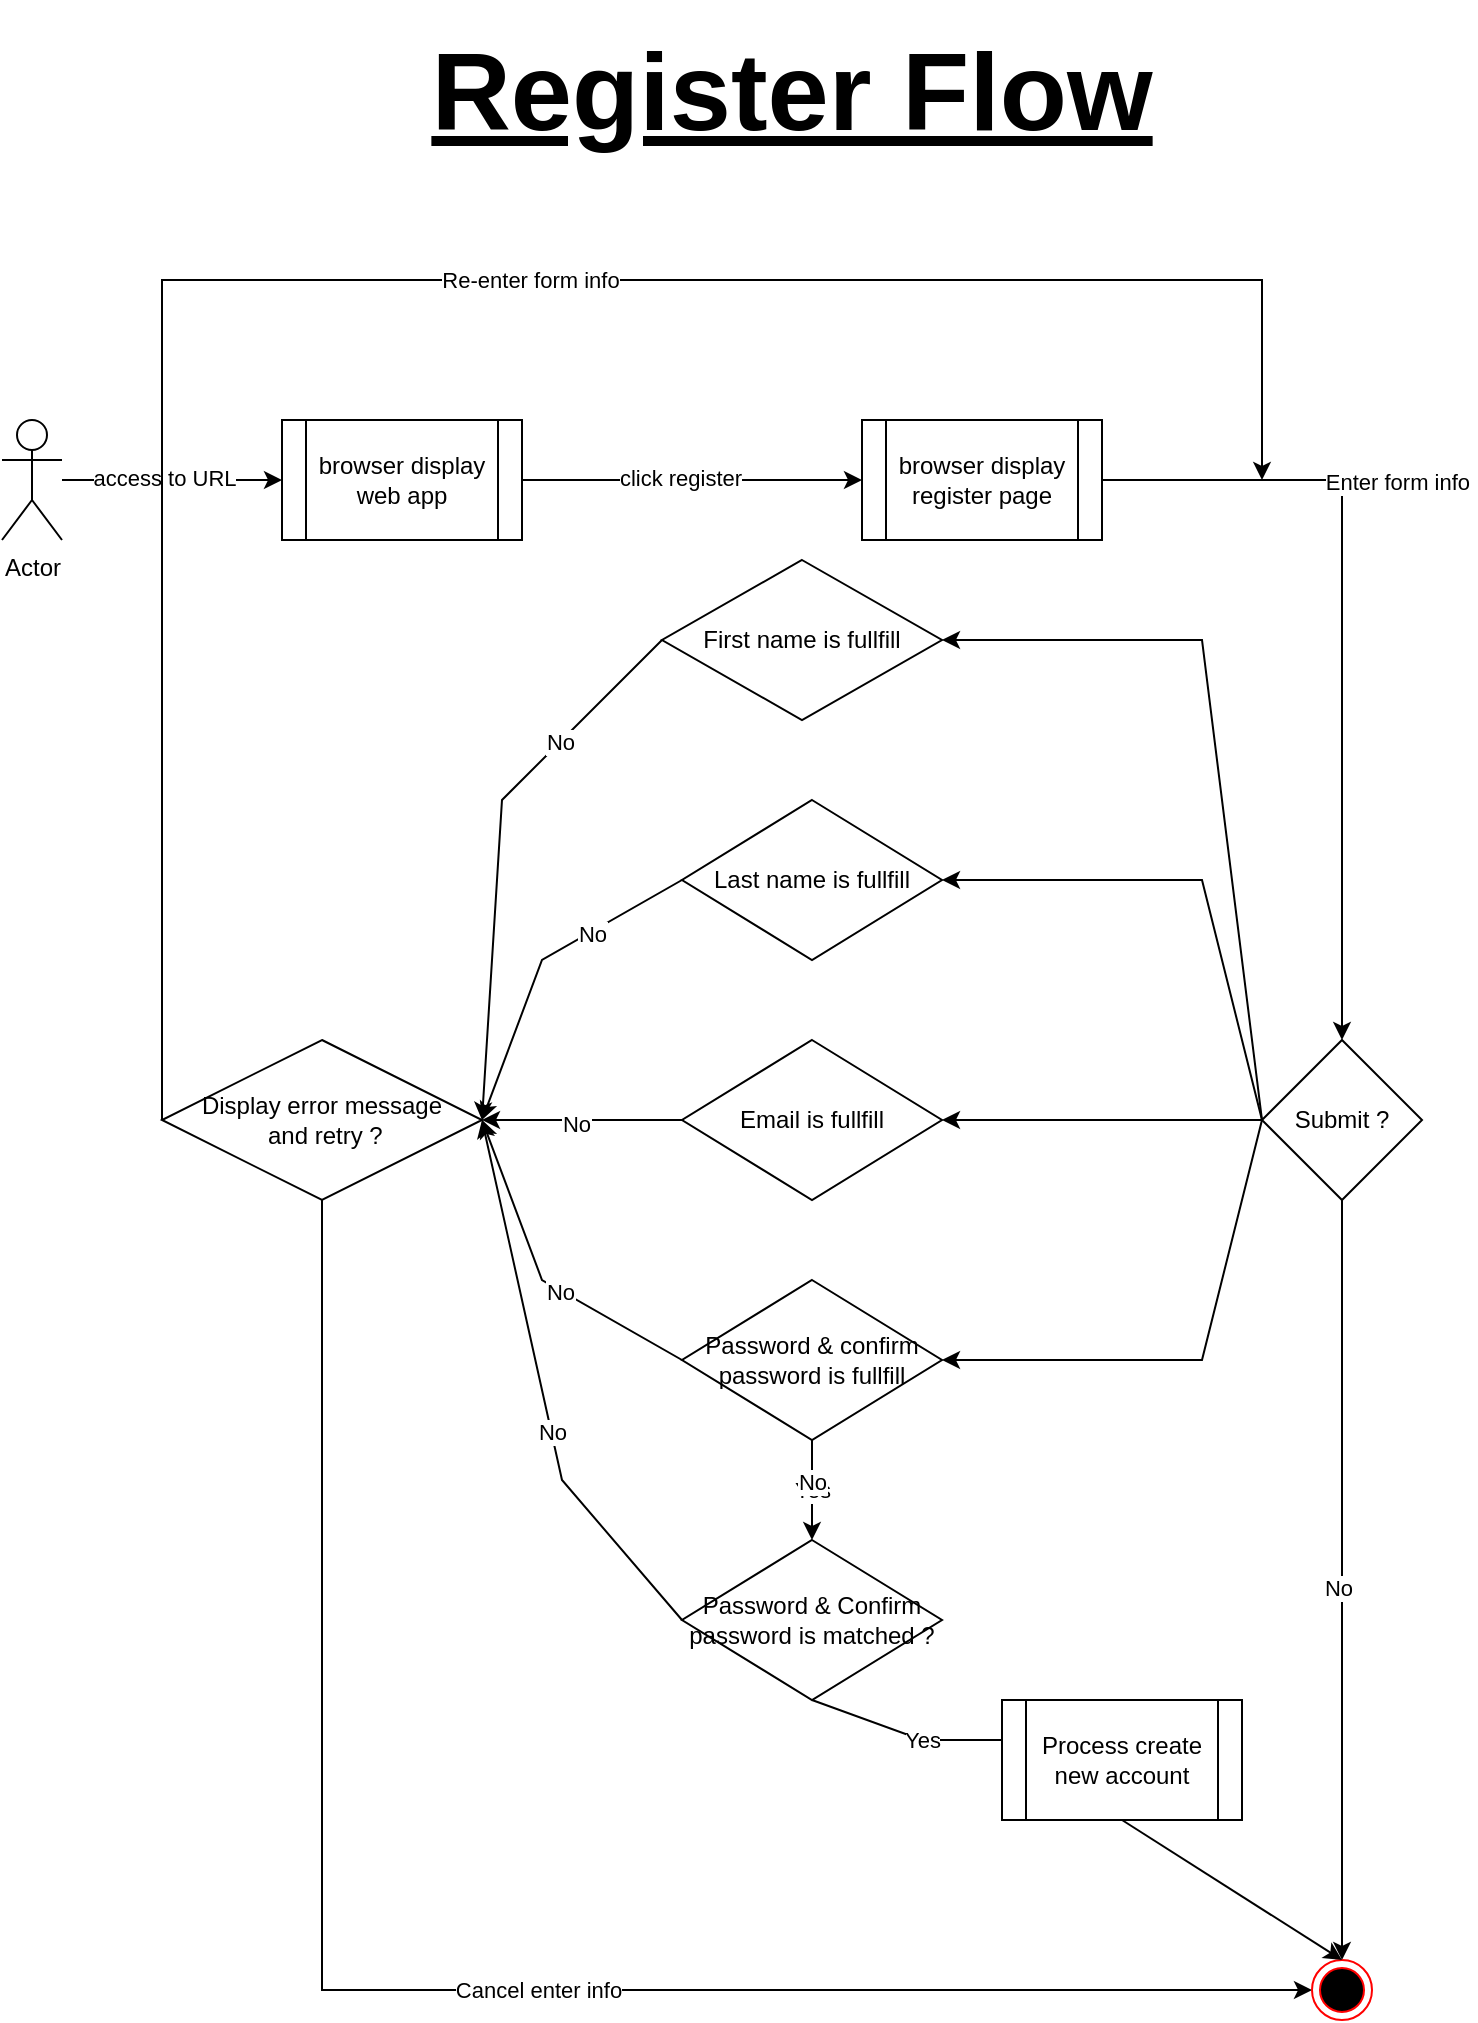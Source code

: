 <mxfile version="28.2.7">
  <diagram name="Page-1" id="OOX40toq2x_BOQt93heo">
    <mxGraphModel dx="1546" dy="866" grid="1" gridSize="10" guides="1" tooltips="1" connect="1" arrows="1" fold="1" page="1" pageScale="1" pageWidth="850" pageHeight="1100" math="0" shadow="0">
      <root>
        <mxCell id="0" />
        <mxCell id="1" parent="0" />
        <mxCell id="TGGjeGu5kXZOAXNkHodr-1" value="Actor" style="shape=umlActor;verticalLabelPosition=bottom;verticalAlign=top;html=1;outlineConnect=0;" parent="1" vertex="1">
          <mxGeometry x="50" y="290" width="30" height="60" as="geometry" />
        </mxCell>
        <mxCell id="TGGjeGu5kXZOAXNkHodr-4" value="" style="endArrow=classic;html=1;rounded=0;" parent="1" source="TGGjeGu5kXZOAXNkHodr-1" target="TGGjeGu5kXZOAXNkHodr-9" edge="1">
          <mxGeometry width="50" height="50" relative="1" as="geometry">
            <mxPoint x="70" y="370" as="sourcePoint" />
            <mxPoint x="270" y="320" as="targetPoint" />
          </mxGeometry>
        </mxCell>
        <mxCell id="TGGjeGu5kXZOAXNkHodr-5" value="access to URL" style="edgeLabel;html=1;align=center;verticalAlign=middle;resizable=0;points=[];" parent="TGGjeGu5kXZOAXNkHodr-4" vertex="1" connectable="0">
          <mxGeometry x="-0.07" y="1" relative="1" as="geometry">
            <mxPoint as="offset" />
          </mxGeometry>
        </mxCell>
        <mxCell id="TGGjeGu5kXZOAXNkHodr-6" value="" style="endArrow=classic;html=1;rounded=0;entryX=0;entryY=0.5;entryDx=0;entryDy=0;exitX=1;exitY=0.5;exitDx=0;exitDy=0;" parent="1" source="TGGjeGu5kXZOAXNkHodr-9" target="TGGjeGu5kXZOAXNkHodr-10" edge="1">
          <mxGeometry width="50" height="50" relative="1" as="geometry">
            <mxPoint x="470" y="322" as="sourcePoint" />
            <mxPoint x="510" y="320" as="targetPoint" />
          </mxGeometry>
        </mxCell>
        <mxCell id="TGGjeGu5kXZOAXNkHodr-7" value="click register" style="edgeLabel;html=1;align=center;verticalAlign=middle;resizable=0;points=[];" parent="TGGjeGu5kXZOAXNkHodr-6" vertex="1" connectable="0">
          <mxGeometry x="-0.07" y="1" relative="1" as="geometry">
            <mxPoint as="offset" />
          </mxGeometry>
        </mxCell>
        <mxCell id="TGGjeGu5kXZOAXNkHodr-9" value="browser display web app" style="shape=process;whiteSpace=wrap;html=1;backgroundOutline=1;" parent="1" vertex="1">
          <mxGeometry x="190" y="290" width="120" height="60" as="geometry" />
        </mxCell>
        <mxCell id="TGGjeGu5kXZOAXNkHodr-10" value="browser display register page" style="shape=process;whiteSpace=wrap;html=1;backgroundOutline=1;" parent="1" vertex="1">
          <mxGeometry x="480" y="290" width="120" height="60" as="geometry" />
        </mxCell>
        <mxCell id="TGGjeGu5kXZOAXNkHodr-11" value="Submit ?" style="rhombus;whiteSpace=wrap;html=1;" parent="1" vertex="1">
          <mxGeometry x="680" y="600" width="80" height="80" as="geometry" />
        </mxCell>
        <mxCell id="TGGjeGu5kXZOAXNkHodr-12" value="" style="endArrow=classic;html=1;rounded=0;exitX=1;exitY=0.5;exitDx=0;exitDy=0;" parent="1" source="TGGjeGu5kXZOAXNkHodr-10" target="TGGjeGu5kXZOAXNkHodr-11" edge="1">
          <mxGeometry width="50" height="50" relative="1" as="geometry">
            <mxPoint x="520" y="440" as="sourcePoint" />
            <mxPoint x="570" y="390" as="targetPoint" />
            <Array as="points">
              <mxPoint x="720" y="320" />
            </Array>
          </mxGeometry>
        </mxCell>
        <mxCell id="TGGjeGu5kXZOAXNkHodr-13" value="Enter form info&amp;nbsp;" style="edgeLabel;html=1;align=center;verticalAlign=middle;resizable=0;points=[];" parent="TGGjeGu5kXZOAXNkHodr-12" vertex="1" connectable="0">
          <mxGeometry x="-0.363" y="-2" relative="1" as="geometry">
            <mxPoint x="31" y="-7" as="offset" />
          </mxGeometry>
        </mxCell>
        <mxCell id="TGGjeGu5kXZOAXNkHodr-16" value="" style="endArrow=classic;html=1;rounded=0;exitX=0.5;exitY=1;exitDx=0;exitDy=0;entryX=0.5;entryY=0;entryDx=0;entryDy=0;" parent="1" source="TGGjeGu5kXZOAXNkHodr-11" target="TGGjeGu5kXZOAXNkHodr-54" edge="1">
          <mxGeometry width="50" height="50" relative="1" as="geometry">
            <mxPoint x="550" y="710" as="sourcePoint" />
            <mxPoint x="720" y="950" as="targetPoint" />
          </mxGeometry>
        </mxCell>
        <mxCell id="TGGjeGu5kXZOAXNkHodr-17" value="No" style="edgeLabel;html=1;align=center;verticalAlign=middle;resizable=0;points=[];" parent="TGGjeGu5kXZOAXNkHodr-16" vertex="1" connectable="0">
          <mxGeometry x="0.018" y="-2" relative="1" as="geometry">
            <mxPoint as="offset" />
          </mxGeometry>
        </mxCell>
        <mxCell id="TGGjeGu5kXZOAXNkHodr-18" value="Email is fullfill" style="rhombus;whiteSpace=wrap;html=1;" parent="1" vertex="1">
          <mxGeometry x="390" y="600" width="130" height="80" as="geometry" />
        </mxCell>
        <mxCell id="TGGjeGu5kXZOAXNkHodr-19" value="" style="endArrow=classic;html=1;rounded=0;exitX=0;exitY=0.5;exitDx=0;exitDy=0;entryX=1;entryY=0.5;entryDx=0;entryDy=0;" parent="1" source="TGGjeGu5kXZOAXNkHodr-11" target="TGGjeGu5kXZOAXNkHodr-18" edge="1">
          <mxGeometry width="50" height="50" relative="1" as="geometry">
            <mxPoint x="520" y="600" as="sourcePoint" />
            <mxPoint x="570" y="550" as="targetPoint" />
            <Array as="points">
              <mxPoint x="650" y="640" />
            </Array>
          </mxGeometry>
        </mxCell>
        <mxCell id="TGGjeGu5kXZOAXNkHodr-20" value="Last name is fullfill" style="rhombus;whiteSpace=wrap;html=1;" parent="1" vertex="1">
          <mxGeometry x="390" y="480" width="130" height="80" as="geometry" />
        </mxCell>
        <mxCell id="TGGjeGu5kXZOAXNkHodr-21" value="First name is fullfill" style="rhombus;whiteSpace=wrap;html=1;" parent="1" vertex="1">
          <mxGeometry x="380" y="360" width="140" height="80" as="geometry" />
        </mxCell>
        <mxCell id="TGGjeGu5kXZOAXNkHodr-22" value="Password &amp;amp; confirm password is fullfill" style="rhombus;whiteSpace=wrap;html=1;" parent="1" vertex="1">
          <mxGeometry x="390" y="720" width="130" height="80" as="geometry" />
        </mxCell>
        <mxCell id="TGGjeGu5kXZOAXNkHodr-23" value="" style="endArrow=classic;html=1;rounded=0;exitX=0;exitY=0.5;exitDx=0;exitDy=0;entryX=1;entryY=0.5;entryDx=0;entryDy=0;" parent="1" source="TGGjeGu5kXZOAXNkHodr-11" target="TGGjeGu5kXZOAXNkHodr-22" edge="1">
          <mxGeometry width="50" height="50" relative="1" as="geometry">
            <mxPoint x="730" y="650" as="sourcePoint" />
            <mxPoint x="600" y="810" as="targetPoint" />
            <Array as="points">
              <mxPoint x="650" y="760" />
            </Array>
          </mxGeometry>
        </mxCell>
        <mxCell id="TGGjeGu5kXZOAXNkHodr-24" value="" style="endArrow=classic;html=1;rounded=0;exitX=0;exitY=0.5;exitDx=0;exitDy=0;" parent="1" source="TGGjeGu5kXZOAXNkHodr-11" target="TGGjeGu5kXZOAXNkHodr-20" edge="1">
          <mxGeometry width="50" height="50" relative="1" as="geometry">
            <mxPoint x="650" y="480" as="sourcePoint" />
            <mxPoint x="520" y="520" as="targetPoint" />
            <Array as="points">
              <mxPoint x="650" y="520" />
            </Array>
          </mxGeometry>
        </mxCell>
        <mxCell id="TGGjeGu5kXZOAXNkHodr-25" value="" style="endArrow=classic;html=1;rounded=0;exitX=0;exitY=0.5;exitDx=0;exitDy=0;entryX=1;entryY=0.5;entryDx=0;entryDy=0;" parent="1" source="TGGjeGu5kXZOAXNkHodr-11" target="TGGjeGu5kXZOAXNkHodr-21" edge="1">
          <mxGeometry width="50" height="50" relative="1" as="geometry">
            <mxPoint x="700" y="480" as="sourcePoint" />
            <mxPoint x="570" y="640" as="targetPoint" />
            <Array as="points">
              <mxPoint x="650" y="400" />
            </Array>
          </mxGeometry>
        </mxCell>
        <mxCell id="TGGjeGu5kXZOAXNkHodr-29" value="Password &amp;amp; Confirm password is matched ?" style="rhombus;whiteSpace=wrap;html=1;" parent="1" vertex="1">
          <mxGeometry x="390" y="850" width="130" height="80" as="geometry" />
        </mxCell>
        <mxCell id="TGGjeGu5kXZOAXNkHodr-30" value="Display error message&lt;br&gt;&amp;nbsp;and retry ?" style="rhombus;whiteSpace=wrap;html=1;" parent="1" vertex="1">
          <mxGeometry x="130" y="600" width="160" height="80" as="geometry" />
        </mxCell>
        <mxCell id="TGGjeGu5kXZOAXNkHodr-31" value="" style="endArrow=classic;html=1;rounded=0;exitX=0;exitY=0.5;exitDx=0;exitDy=0;entryX=1;entryY=0.5;entryDx=0;entryDy=0;" parent="1" source="TGGjeGu5kXZOAXNkHodr-21" target="TGGjeGu5kXZOAXNkHodr-30" edge="1">
          <mxGeometry width="50" height="50" relative="1" as="geometry">
            <mxPoint x="40" y="710" as="sourcePoint" />
            <mxPoint x="-120" y="710" as="targetPoint" />
            <Array as="points">
              <mxPoint x="300" y="480" />
            </Array>
          </mxGeometry>
        </mxCell>
        <mxCell id="TGGjeGu5kXZOAXNkHodr-37" value="No" style="edgeLabel;html=1;align=center;verticalAlign=middle;resizable=0;points=[];" parent="TGGjeGu5kXZOAXNkHodr-31" vertex="1" connectable="0">
          <mxGeometry x="-0.473" relative="1" as="geometry">
            <mxPoint as="offset" />
          </mxGeometry>
        </mxCell>
        <mxCell id="TGGjeGu5kXZOAXNkHodr-32" value="" style="endArrow=classic;html=1;rounded=0;exitX=0;exitY=0.5;exitDx=0;exitDy=0;entryX=1;entryY=0.5;entryDx=0;entryDy=0;" parent="1" source="TGGjeGu5kXZOAXNkHodr-22" target="TGGjeGu5kXZOAXNkHodr-30" edge="1">
          <mxGeometry width="50" height="50" relative="1" as="geometry">
            <mxPoint x="320" y="760" as="sourcePoint" />
            <mxPoint x="160" y="880" as="targetPoint" />
            <Array as="points">
              <mxPoint x="320" y="720" />
            </Array>
          </mxGeometry>
        </mxCell>
        <mxCell id="TGGjeGu5kXZOAXNkHodr-40" value="No" style="edgeLabel;html=1;align=center;verticalAlign=middle;resizable=0;points=[];" parent="TGGjeGu5kXZOAXNkHodr-32" vertex="1" connectable="0">
          <mxGeometry x="-0.155" relative="1" as="geometry">
            <mxPoint as="offset" />
          </mxGeometry>
        </mxCell>
        <mxCell id="TGGjeGu5kXZOAXNkHodr-33" value="" style="endArrow=classic;html=1;rounded=0;exitX=0;exitY=0.5;exitDx=0;exitDy=0;entryX=1;entryY=0.5;entryDx=0;entryDy=0;" parent="1" source="TGGjeGu5kXZOAXNkHodr-18" target="TGGjeGu5kXZOAXNkHodr-30" edge="1">
          <mxGeometry width="50" height="50" relative="1" as="geometry">
            <mxPoint x="230" y="890" as="sourcePoint" />
            <mxPoint x="70" y="770" as="targetPoint" />
            <Array as="points" />
          </mxGeometry>
        </mxCell>
        <mxCell id="TGGjeGu5kXZOAXNkHodr-39" value="No" style="edgeLabel;html=1;align=center;verticalAlign=middle;resizable=0;points=[];" parent="TGGjeGu5kXZOAXNkHodr-33" vertex="1" connectable="0">
          <mxGeometry x="0.056" y="2" relative="1" as="geometry">
            <mxPoint as="offset" />
          </mxGeometry>
        </mxCell>
        <mxCell id="TGGjeGu5kXZOAXNkHodr-34" value="" style="endArrow=classic;html=1;rounded=0;exitX=0;exitY=0.5;exitDx=0;exitDy=0;" parent="1" source="TGGjeGu5kXZOAXNkHodr-20" edge="1">
          <mxGeometry width="50" height="50" relative="1" as="geometry">
            <mxPoint x="40" y="710" as="sourcePoint" />
            <mxPoint x="290" y="640" as="targetPoint" />
            <Array as="points">
              <mxPoint x="320" y="560" />
            </Array>
          </mxGeometry>
        </mxCell>
        <mxCell id="TGGjeGu5kXZOAXNkHodr-38" value="No" style="edgeLabel;html=1;align=center;verticalAlign=middle;resizable=0;points=[];" parent="TGGjeGu5kXZOAXNkHodr-34" vertex="1" connectable="0">
          <mxGeometry x="-0.37" y="1" relative="1" as="geometry">
            <mxPoint as="offset" />
          </mxGeometry>
        </mxCell>
        <mxCell id="TGGjeGu5kXZOAXNkHodr-42" value="" style="endArrow=classic;html=1;rounded=0;exitX=0;exitY=0.5;exitDx=0;exitDy=0;" parent="1" source="TGGjeGu5kXZOAXNkHodr-30" edge="1">
          <mxGeometry width="50" height="50" relative="1" as="geometry">
            <mxPoint x="-80" y="530" as="sourcePoint" />
            <mxPoint x="680" y="320" as="targetPoint" />
            <Array as="points">
              <mxPoint x="130" y="220" />
              <mxPoint x="680" y="220" />
            </Array>
          </mxGeometry>
        </mxCell>
        <mxCell id="TGGjeGu5kXZOAXNkHodr-43" value="Re-enter form info" style="edgeLabel;html=1;align=center;verticalAlign=middle;resizable=0;points=[];" parent="TGGjeGu5kXZOAXNkHodr-42" vertex="1" connectable="0">
          <mxGeometry x="0.129" relative="1" as="geometry">
            <mxPoint as="offset" />
          </mxGeometry>
        </mxCell>
        <mxCell id="TGGjeGu5kXZOAXNkHodr-44" value="" style="endArrow=classic;html=1;rounded=0;exitX=0.5;exitY=1;exitDx=0;exitDy=0;entryX=0;entryY=0.5;entryDx=0;entryDy=0;" parent="1" source="TGGjeGu5kXZOAXNkHodr-30" target="TGGjeGu5kXZOAXNkHodr-54" edge="1">
          <mxGeometry width="50" height="50" relative="1" as="geometry">
            <mxPoint x="120" y="940" as="sourcePoint" />
            <mxPoint x="705" y="965" as="targetPoint" />
            <Array as="points">
              <mxPoint x="210" y="1075" />
            </Array>
          </mxGeometry>
        </mxCell>
        <mxCell id="TGGjeGu5kXZOAXNkHodr-45" value="Cancel enter info" style="edgeLabel;html=1;align=center;verticalAlign=middle;resizable=0;points=[];" parent="TGGjeGu5kXZOAXNkHodr-44" vertex="1" connectable="0">
          <mxGeometry x="0.129" relative="1" as="geometry">
            <mxPoint as="offset" />
          </mxGeometry>
        </mxCell>
        <mxCell id="TGGjeGu5kXZOAXNkHodr-46" value="Register Flow" style="text;html=1;whiteSpace=wrap;strokeColor=none;fillColor=none;align=center;verticalAlign=middle;rounded=0;fontSize=55;fontStyle=5" parent="1" vertex="1">
          <mxGeometry x="140" y="80" width="610" height="90" as="geometry" />
        </mxCell>
        <mxCell id="TGGjeGu5kXZOAXNkHodr-47" value="" style="endArrow=classic;html=1;rounded=0;exitX=0;exitY=0.5;exitDx=0;exitDy=0;" parent="1" source="TGGjeGu5kXZOAXNkHodr-29" edge="1">
          <mxGeometry width="50" height="50" relative="1" as="geometry">
            <mxPoint x="440" y="850" as="sourcePoint" />
            <mxPoint x="290" y="640" as="targetPoint" />
            <Array as="points">
              <mxPoint x="330" y="820" />
            </Array>
          </mxGeometry>
        </mxCell>
        <mxCell id="TGGjeGu5kXZOAXNkHodr-48" value="No" style="edgeLabel;html=1;align=center;verticalAlign=middle;resizable=0;points=[];" parent="TGGjeGu5kXZOAXNkHodr-47" vertex="1" connectable="0">
          <mxGeometry x="-0.155" relative="1" as="geometry">
            <mxPoint as="offset" />
          </mxGeometry>
        </mxCell>
        <mxCell id="TGGjeGu5kXZOAXNkHodr-49" value="Yes" style="endArrow=classic;html=1;rounded=0;exitX=0.5;exitY=1;exitDx=0;exitDy=0;entryX=0.5;entryY=0;entryDx=0;entryDy=0;" parent="1" source="TGGjeGu5kXZOAXNkHodr-22" target="TGGjeGu5kXZOAXNkHodr-29" edge="1">
          <mxGeometry width="50" height="50" relative="1" as="geometry">
            <mxPoint x="440" y="1090" as="sourcePoint" />
            <mxPoint x="340" y="840" as="targetPoint" />
            <Array as="points" />
          </mxGeometry>
        </mxCell>
        <mxCell id="TGGjeGu5kXZOAXNkHodr-50" value="No" style="edgeLabel;html=1;align=center;verticalAlign=middle;resizable=0;points=[];" parent="TGGjeGu5kXZOAXNkHodr-49" vertex="1" connectable="0">
          <mxGeometry x="-0.155" relative="1" as="geometry">
            <mxPoint as="offset" />
          </mxGeometry>
        </mxCell>
        <mxCell id="TGGjeGu5kXZOAXNkHodr-51" value="" style="endArrow=classic;html=1;rounded=0;exitX=0.5;exitY=1;exitDx=0;exitDy=0;" parent="1" source="TGGjeGu5kXZOAXNkHodr-29" target="TGGjeGu5kXZOAXNkHodr-53" edge="1">
          <mxGeometry width="50" height="50" relative="1" as="geometry">
            <mxPoint x="430" y="1080" as="sourcePoint" />
            <mxPoint x="720" y="950" as="targetPoint" />
            <Array as="points">
              <mxPoint x="510" y="950" />
              <mxPoint x="650" y="950" />
            </Array>
          </mxGeometry>
        </mxCell>
        <mxCell id="TGGjeGu5kXZOAXNkHodr-52" value="Yes" style="edgeLabel;html=1;align=center;verticalAlign=middle;resizable=0;points=[];" parent="TGGjeGu5kXZOAXNkHodr-51" vertex="1" connectable="0">
          <mxGeometry x="-0.155" relative="1" as="geometry">
            <mxPoint x="-34" as="offset" />
          </mxGeometry>
        </mxCell>
        <mxCell id="TGGjeGu5kXZOAXNkHodr-53" value="Process create new account" style="shape=process;whiteSpace=wrap;html=1;backgroundOutline=1;" parent="1" vertex="1">
          <mxGeometry x="550" y="930" width="120" height="60" as="geometry" />
        </mxCell>
        <mxCell id="TGGjeGu5kXZOAXNkHodr-54" value="" style="ellipse;html=1;shape=endState;fillColor=#000000;strokeColor=#ff0000;" parent="1" vertex="1">
          <mxGeometry x="705" y="1060" width="30" height="30" as="geometry" />
        </mxCell>
        <mxCell id="TGGjeGu5kXZOAXNkHodr-59" value="" style="endArrow=classic;html=1;rounded=0;entryX=0.5;entryY=0;entryDx=0;entryDy=0;exitX=0.5;exitY=1;exitDx=0;exitDy=0;" parent="1" source="TGGjeGu5kXZOAXNkHodr-53" target="TGGjeGu5kXZOAXNkHodr-54" edge="1">
          <mxGeometry width="50" height="50" relative="1" as="geometry">
            <mxPoint x="270" y="940" as="sourcePoint" />
            <mxPoint x="320" y="890" as="targetPoint" />
          </mxGeometry>
        </mxCell>
      </root>
    </mxGraphModel>
  </diagram>
</mxfile>
